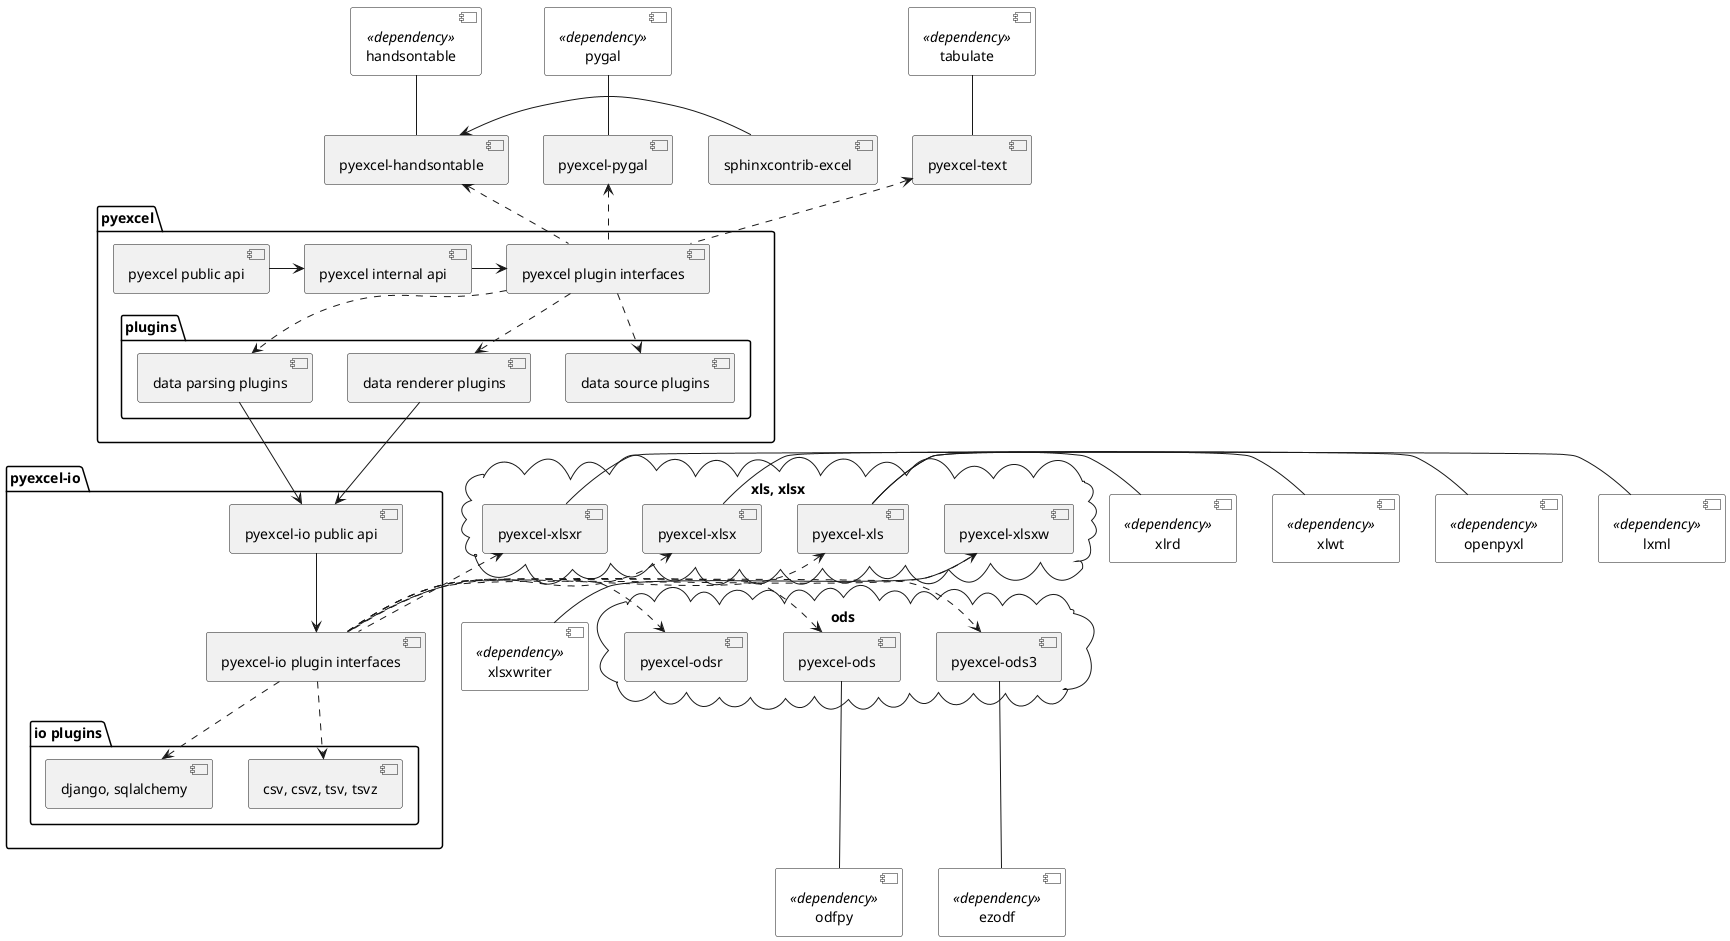 @startuml

package "pyexcel" {
[pyexcel public api]
[pyexcel internal api]
[pyexcel plugin interfaces]
folder "plugins" {
  [data source plugins]
  [data renderer plugins]
  [data parsing plugins]
 }
}

package "pyexcel-io" {
[pyexcel-io public api]
[pyexcel-io plugin interfaces]
folder "io plugins" {
  [csv, csvz, tsv, tsvz]
  [django, sqlalchemy]
 }
}

cloud "ods" {
[pyexcel-ods]
[pyexcel-ods3]
[pyexcel-odsr]
}

cloud "xls, xlsx" {
[pyexcel-xls]
[pyexcel-xlsx]
[pyexcel-xlsxw]
[pyexcel-xlsxr]
}

[tabulate] <<dependency>>
[pygal] <<dependency>>
[handsontable] <<dependency>>
[xlrd] <<dependency>>
[xlwt] <<dependency>>
[openpyxl] <<dependency>>
[xlsxwriter] <<dependency>>
[ezodf] <<dependency>>
[odfpy] <<dependency>>
[lxml] <<dependency>>

[pyexcel public api] -right-> [pyexcel internal api]
[pyexcel internal api] -right-> [pyexcel plugin interfaces]
[pyexcel plugin interfaces] .up.> [pyexcel-text]
[pyexcel plugin interfaces] .up.> [pyexcel-pygal]
[pyexcel plugin interfaces] .up.> [pyexcel-handsontable]
[pyexcel plugin interfaces] ..> [data source plugins]
[pyexcel plugin interfaces] ..> [data renderer plugins]
[pyexcel plugin interfaces] ..> [data parsing plugins]

[data renderer plugins]  -down-> [pyexcel-io public api]
[data parsing plugins] --> [pyexcel-io public api]

[pyexcel-io public api] --> [pyexcel-io plugin interfaces]
[pyexcel-io plugin interfaces] ..> [csv, csvz, tsv, tsvz]
[pyexcel-io plugin interfaces] ..> [django, sqlalchemy]
[pyexcel-io plugin interfaces] .up.> [pyexcel-xls]
[pyexcel-io plugin interfaces] .up.> [pyexcel-xlsx]
[pyexcel-io plugin interfaces] .up.> [pyexcel-xlsxr]
[pyexcel-io plugin interfaces] .left.> [pyexcel-ods]
[pyexcel-io plugin interfaces] .right.> [pyexcel-ods3]
[pyexcel-io plugin interfaces] .right.> [pyexcel-xlsxw]
[pyexcel-io plugin interfaces] .right.> [pyexcel-odsr]

[pyexcel-text] -up- [tabulate]
[pyexcel-pygal] -up- [pygal]
[pyexcel-handsontable] -up- [handsontable]
[pyexcel-xls] -right- [xlrd]
[pyexcel-xls] -right- [xlwt]
[pyexcel-xlsx] -right- [openpyxl]
[pyexcel-xlsxw] -down- [xlsxwriter]
[pyexcel-ods3] --- [ezodf]
[pyexcel-ods] --- [odfpy]
[pyexcel-xlsxr] -right- [lxml]
[sphinxcontrib-excel] -right-> [pyexcel-handsontable]

skinparam component{

backgroundColor<<dependency>> White

}

@enduml